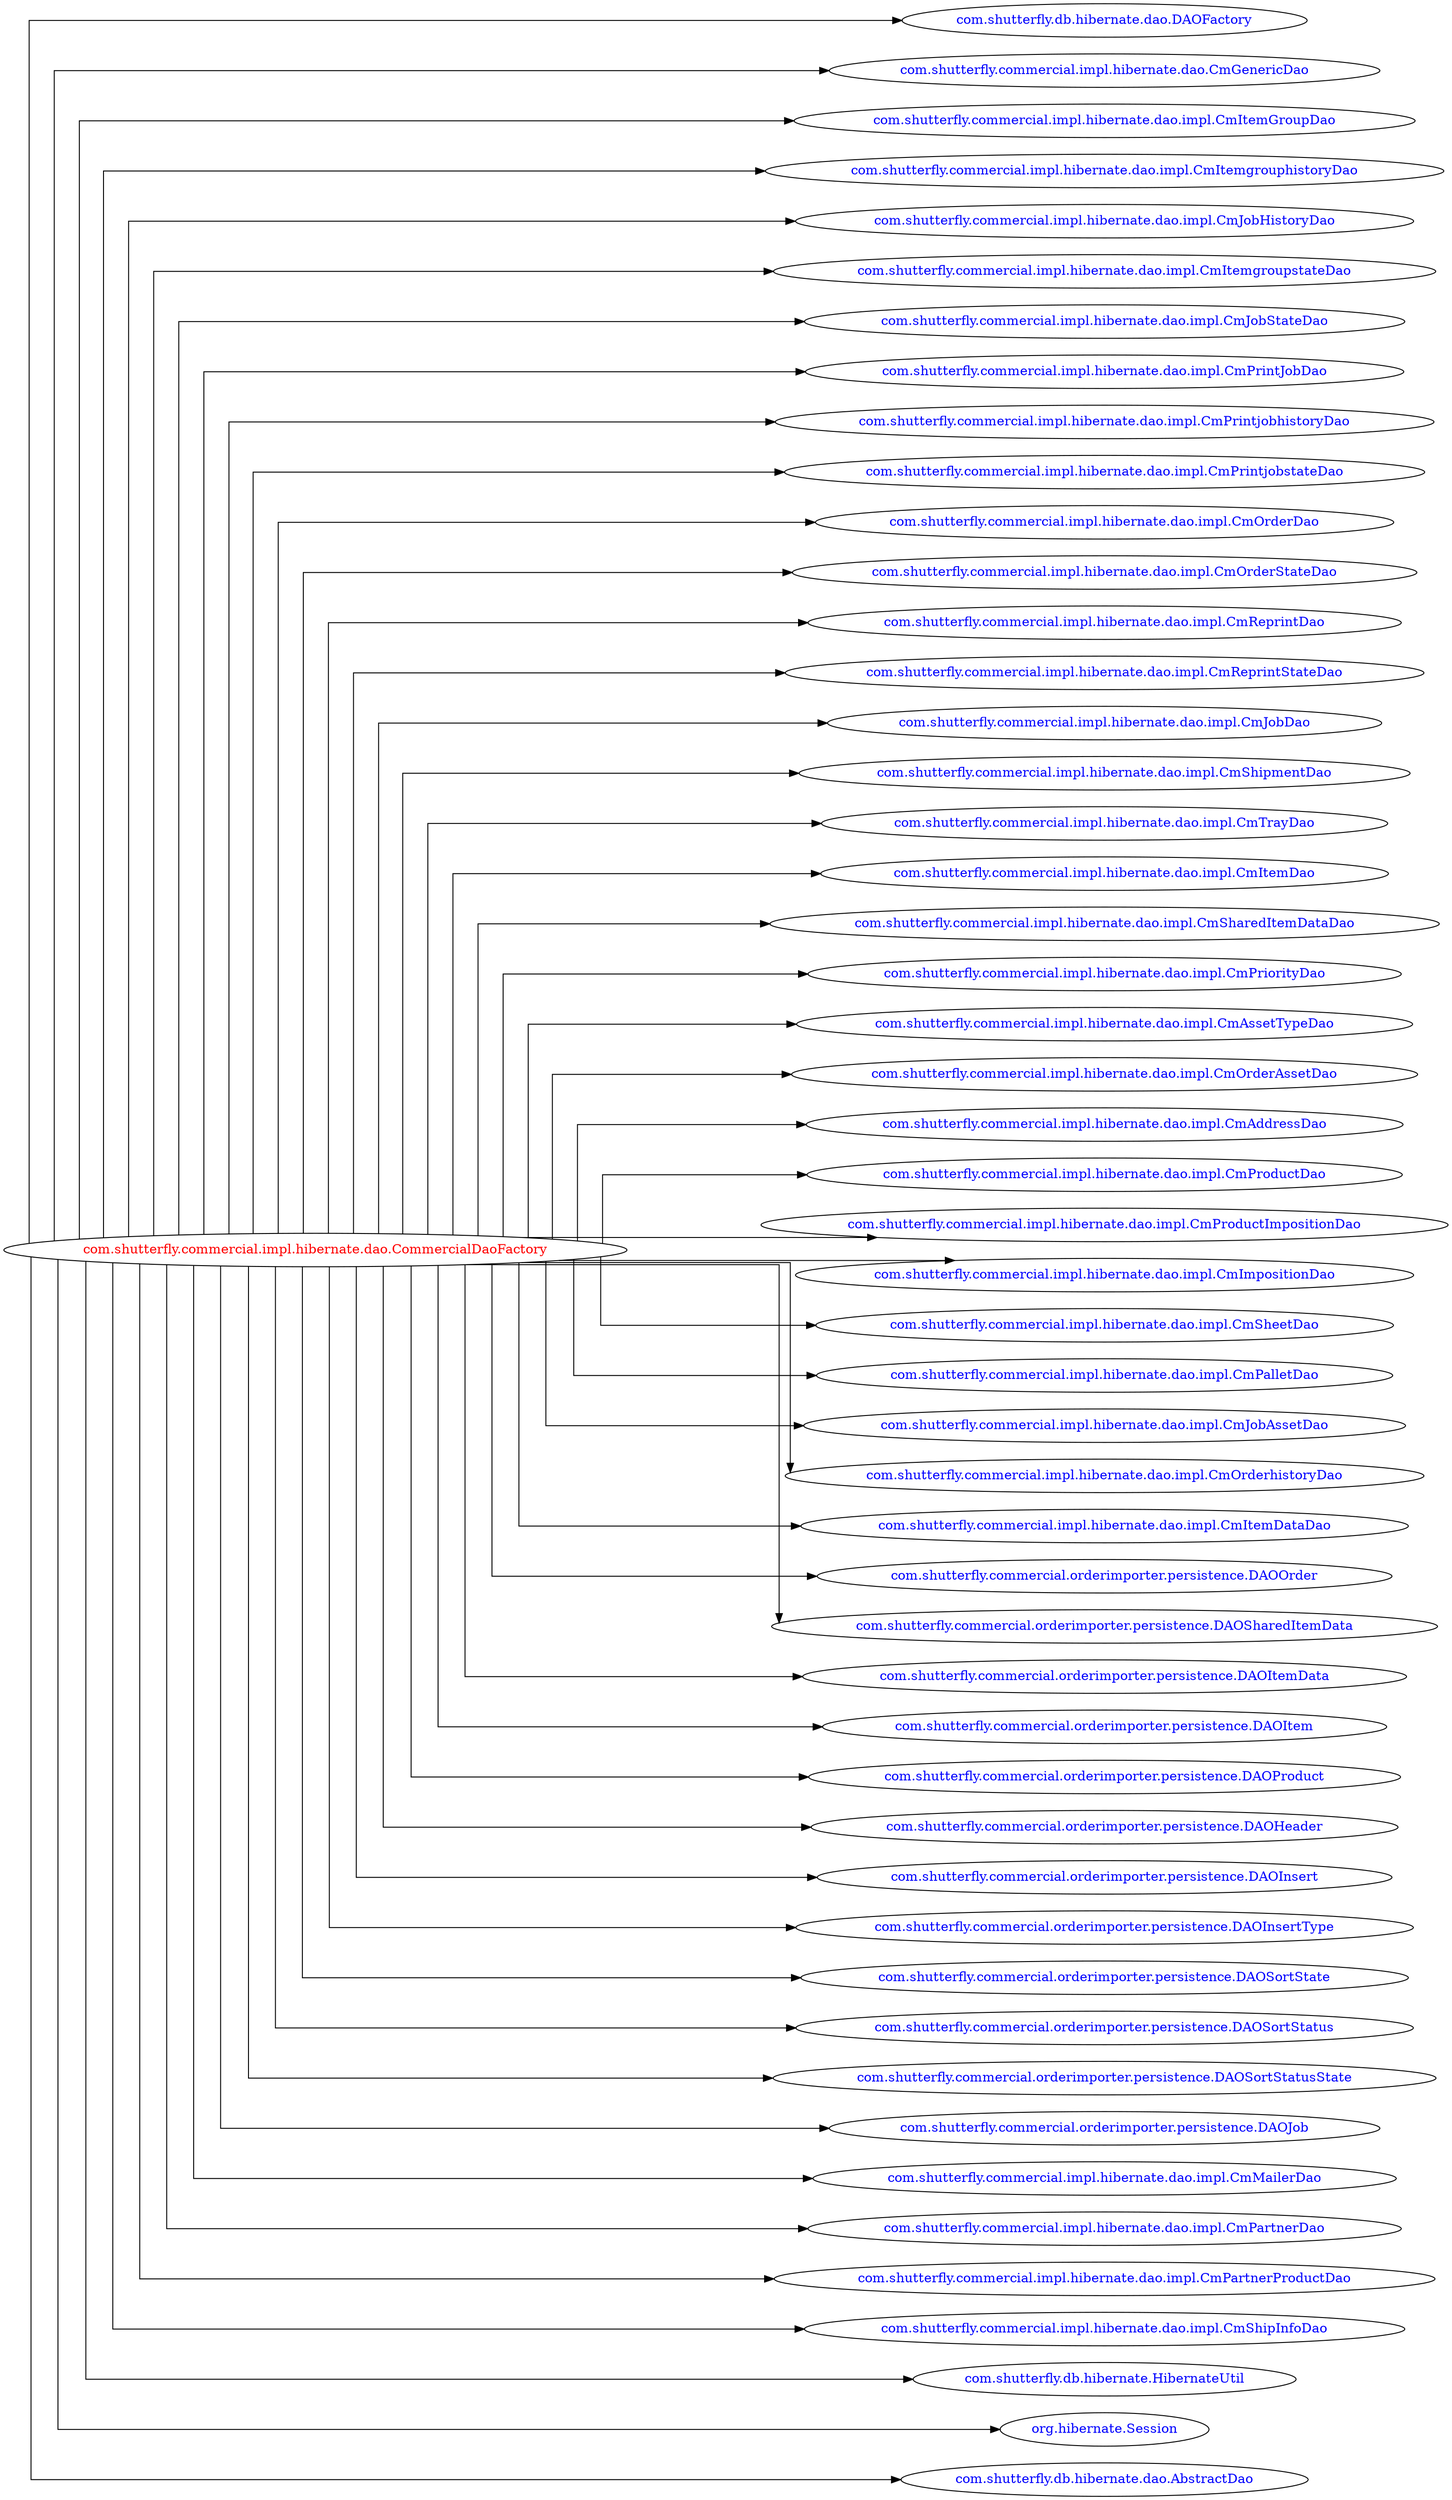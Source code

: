 digraph dependencyGraph {
 concentrate=true;
 ranksep="2.0";
 rankdir="LR"; 
 splines="ortho";
"com.shutterfly.commercial.impl.hibernate.dao.CommercialDaoFactory" [fontcolor="red"];
"com.shutterfly.db.hibernate.dao.DAOFactory" [ fontcolor="blue" ];
"com.shutterfly.commercial.impl.hibernate.dao.CommercialDaoFactory"->"com.shutterfly.db.hibernate.dao.DAOFactory";
"com.shutterfly.commercial.impl.hibernate.dao.CmGenericDao" [ fontcolor="blue" ];
"com.shutterfly.commercial.impl.hibernate.dao.CommercialDaoFactory"->"com.shutterfly.commercial.impl.hibernate.dao.CmGenericDao";
"com.shutterfly.commercial.impl.hibernate.dao.impl.CmItemGroupDao" [ fontcolor="blue" ];
"com.shutterfly.commercial.impl.hibernate.dao.CommercialDaoFactory"->"com.shutterfly.commercial.impl.hibernate.dao.impl.CmItemGroupDao";
"com.shutterfly.commercial.impl.hibernate.dao.impl.CmItemgrouphistoryDao" [ fontcolor="blue" ];
"com.shutterfly.commercial.impl.hibernate.dao.CommercialDaoFactory"->"com.shutterfly.commercial.impl.hibernate.dao.impl.CmItemgrouphistoryDao";
"com.shutterfly.commercial.impl.hibernate.dao.impl.CmJobHistoryDao" [ fontcolor="blue" ];
"com.shutterfly.commercial.impl.hibernate.dao.CommercialDaoFactory"->"com.shutterfly.commercial.impl.hibernate.dao.impl.CmJobHistoryDao";
"com.shutterfly.commercial.impl.hibernate.dao.impl.CmItemgroupstateDao" [ fontcolor="blue" ];
"com.shutterfly.commercial.impl.hibernate.dao.CommercialDaoFactory"->"com.shutterfly.commercial.impl.hibernate.dao.impl.CmItemgroupstateDao";
"com.shutterfly.commercial.impl.hibernate.dao.impl.CmJobStateDao" [ fontcolor="blue" ];
"com.shutterfly.commercial.impl.hibernate.dao.CommercialDaoFactory"->"com.shutterfly.commercial.impl.hibernate.dao.impl.CmJobStateDao";
"com.shutterfly.commercial.impl.hibernate.dao.impl.CmPrintJobDao" [ fontcolor="blue" ];
"com.shutterfly.commercial.impl.hibernate.dao.CommercialDaoFactory"->"com.shutterfly.commercial.impl.hibernate.dao.impl.CmPrintJobDao";
"com.shutterfly.commercial.impl.hibernate.dao.impl.CmPrintjobhistoryDao" [ fontcolor="blue" ];
"com.shutterfly.commercial.impl.hibernate.dao.CommercialDaoFactory"->"com.shutterfly.commercial.impl.hibernate.dao.impl.CmPrintjobhistoryDao";
"com.shutterfly.commercial.impl.hibernate.dao.impl.CmPrintjobstateDao" [ fontcolor="blue" ];
"com.shutterfly.commercial.impl.hibernate.dao.CommercialDaoFactory"->"com.shutterfly.commercial.impl.hibernate.dao.impl.CmPrintjobstateDao";
"com.shutterfly.commercial.impl.hibernate.dao.impl.CmOrderDao" [ fontcolor="blue" ];
"com.shutterfly.commercial.impl.hibernate.dao.CommercialDaoFactory"->"com.shutterfly.commercial.impl.hibernate.dao.impl.CmOrderDao";
"com.shutterfly.commercial.impl.hibernate.dao.impl.CmOrderStateDao" [ fontcolor="blue" ];
"com.shutterfly.commercial.impl.hibernate.dao.CommercialDaoFactory"->"com.shutterfly.commercial.impl.hibernate.dao.impl.CmOrderStateDao";
"com.shutterfly.commercial.impl.hibernate.dao.impl.CmReprintDao" [ fontcolor="blue" ];
"com.shutterfly.commercial.impl.hibernate.dao.CommercialDaoFactory"->"com.shutterfly.commercial.impl.hibernate.dao.impl.CmReprintDao";
"com.shutterfly.commercial.impl.hibernate.dao.impl.CmReprintStateDao" [ fontcolor="blue" ];
"com.shutterfly.commercial.impl.hibernate.dao.CommercialDaoFactory"->"com.shutterfly.commercial.impl.hibernate.dao.impl.CmReprintStateDao";
"com.shutterfly.commercial.impl.hibernate.dao.impl.CmJobDao" [ fontcolor="blue" ];
"com.shutterfly.commercial.impl.hibernate.dao.CommercialDaoFactory"->"com.shutterfly.commercial.impl.hibernate.dao.impl.CmJobDao";
"com.shutterfly.commercial.impl.hibernate.dao.impl.CmShipmentDao" [ fontcolor="blue" ];
"com.shutterfly.commercial.impl.hibernate.dao.CommercialDaoFactory"->"com.shutterfly.commercial.impl.hibernate.dao.impl.CmShipmentDao";
"com.shutterfly.commercial.impl.hibernate.dao.impl.CmTrayDao" [ fontcolor="blue" ];
"com.shutterfly.commercial.impl.hibernate.dao.CommercialDaoFactory"->"com.shutterfly.commercial.impl.hibernate.dao.impl.CmTrayDao";
"com.shutterfly.commercial.impl.hibernate.dao.impl.CmItemDao" [ fontcolor="blue" ];
"com.shutterfly.commercial.impl.hibernate.dao.CommercialDaoFactory"->"com.shutterfly.commercial.impl.hibernate.dao.impl.CmItemDao";
"com.shutterfly.commercial.impl.hibernate.dao.impl.CmSharedItemDataDao" [ fontcolor="blue" ];
"com.shutterfly.commercial.impl.hibernate.dao.CommercialDaoFactory"->"com.shutterfly.commercial.impl.hibernate.dao.impl.CmSharedItemDataDao";
"com.shutterfly.commercial.impl.hibernate.dao.impl.CmPriorityDao" [ fontcolor="blue" ];
"com.shutterfly.commercial.impl.hibernate.dao.CommercialDaoFactory"->"com.shutterfly.commercial.impl.hibernate.dao.impl.CmPriorityDao";
"com.shutterfly.commercial.impl.hibernate.dao.impl.CmAssetTypeDao" [ fontcolor="blue" ];
"com.shutterfly.commercial.impl.hibernate.dao.CommercialDaoFactory"->"com.shutterfly.commercial.impl.hibernate.dao.impl.CmAssetTypeDao";
"com.shutterfly.commercial.impl.hibernate.dao.impl.CmOrderAssetDao" [ fontcolor="blue" ];
"com.shutterfly.commercial.impl.hibernate.dao.CommercialDaoFactory"->"com.shutterfly.commercial.impl.hibernate.dao.impl.CmOrderAssetDao";
"com.shutterfly.commercial.impl.hibernate.dao.impl.CmAddressDao" [ fontcolor="blue" ];
"com.shutterfly.commercial.impl.hibernate.dao.CommercialDaoFactory"->"com.shutterfly.commercial.impl.hibernate.dao.impl.CmAddressDao";
"com.shutterfly.commercial.impl.hibernate.dao.impl.CmProductDao" [ fontcolor="blue" ];
"com.shutterfly.commercial.impl.hibernate.dao.CommercialDaoFactory"->"com.shutterfly.commercial.impl.hibernate.dao.impl.CmProductDao";
"com.shutterfly.commercial.impl.hibernate.dao.impl.CmProductImpositionDao" [ fontcolor="blue" ];
"com.shutterfly.commercial.impl.hibernate.dao.CommercialDaoFactory"->"com.shutterfly.commercial.impl.hibernate.dao.impl.CmProductImpositionDao";
"com.shutterfly.commercial.impl.hibernate.dao.impl.CmImpositionDao" [ fontcolor="blue" ];
"com.shutterfly.commercial.impl.hibernate.dao.CommercialDaoFactory"->"com.shutterfly.commercial.impl.hibernate.dao.impl.CmImpositionDao";
"com.shutterfly.commercial.impl.hibernate.dao.impl.CmSheetDao" [ fontcolor="blue" ];
"com.shutterfly.commercial.impl.hibernate.dao.CommercialDaoFactory"->"com.shutterfly.commercial.impl.hibernate.dao.impl.CmSheetDao";
"com.shutterfly.commercial.impl.hibernate.dao.impl.CmPalletDao" [ fontcolor="blue" ];
"com.shutterfly.commercial.impl.hibernate.dao.CommercialDaoFactory"->"com.shutterfly.commercial.impl.hibernate.dao.impl.CmPalletDao";
"com.shutterfly.commercial.impl.hibernate.dao.impl.CmJobAssetDao" [ fontcolor="blue" ];
"com.shutterfly.commercial.impl.hibernate.dao.CommercialDaoFactory"->"com.shutterfly.commercial.impl.hibernate.dao.impl.CmJobAssetDao";
"com.shutterfly.commercial.impl.hibernate.dao.impl.CmOrderhistoryDao" [ fontcolor="blue" ];
"com.shutterfly.commercial.impl.hibernate.dao.CommercialDaoFactory"->"com.shutterfly.commercial.impl.hibernate.dao.impl.CmOrderhistoryDao";
"com.shutterfly.commercial.impl.hibernate.dao.impl.CmItemDataDao" [ fontcolor="blue" ];
"com.shutterfly.commercial.impl.hibernate.dao.CommercialDaoFactory"->"com.shutterfly.commercial.impl.hibernate.dao.impl.CmItemDataDao";
"com.shutterfly.commercial.orderimporter.persistence.DAOOrder" [ fontcolor="blue" ];
"com.shutterfly.commercial.impl.hibernate.dao.CommercialDaoFactory"->"com.shutterfly.commercial.orderimporter.persistence.DAOOrder";
"com.shutterfly.commercial.orderimporter.persistence.DAOSharedItemData" [ fontcolor="blue" ];
"com.shutterfly.commercial.impl.hibernate.dao.CommercialDaoFactory"->"com.shutterfly.commercial.orderimporter.persistence.DAOSharedItemData";
"com.shutterfly.commercial.orderimporter.persistence.DAOItemData" [ fontcolor="blue" ];
"com.shutterfly.commercial.impl.hibernate.dao.CommercialDaoFactory"->"com.shutterfly.commercial.orderimporter.persistence.DAOItemData";
"com.shutterfly.commercial.orderimporter.persistence.DAOItem" [ fontcolor="blue" ];
"com.shutterfly.commercial.impl.hibernate.dao.CommercialDaoFactory"->"com.shutterfly.commercial.orderimporter.persistence.DAOItem";
"com.shutterfly.commercial.orderimporter.persistence.DAOProduct" [ fontcolor="blue" ];
"com.shutterfly.commercial.impl.hibernate.dao.CommercialDaoFactory"->"com.shutterfly.commercial.orderimporter.persistence.DAOProduct";
"com.shutterfly.commercial.orderimporter.persistence.DAOHeader" [ fontcolor="blue" ];
"com.shutterfly.commercial.impl.hibernate.dao.CommercialDaoFactory"->"com.shutterfly.commercial.orderimporter.persistence.DAOHeader";
"com.shutterfly.commercial.orderimporter.persistence.DAOInsert" [ fontcolor="blue" ];
"com.shutterfly.commercial.impl.hibernate.dao.CommercialDaoFactory"->"com.shutterfly.commercial.orderimporter.persistence.DAOInsert";
"com.shutterfly.commercial.orderimporter.persistence.DAOInsertType" [ fontcolor="blue" ];
"com.shutterfly.commercial.impl.hibernate.dao.CommercialDaoFactory"->"com.shutterfly.commercial.orderimporter.persistence.DAOInsertType";
"com.shutterfly.commercial.orderimporter.persistence.DAOSortState" [ fontcolor="blue" ];
"com.shutterfly.commercial.impl.hibernate.dao.CommercialDaoFactory"->"com.shutterfly.commercial.orderimporter.persistence.DAOSortState";
"com.shutterfly.commercial.orderimporter.persistence.DAOSortStatus" [ fontcolor="blue" ];
"com.shutterfly.commercial.impl.hibernate.dao.CommercialDaoFactory"->"com.shutterfly.commercial.orderimporter.persistence.DAOSortStatus";
"com.shutterfly.commercial.orderimporter.persistence.DAOSortStatusState" [ fontcolor="blue" ];
"com.shutterfly.commercial.impl.hibernate.dao.CommercialDaoFactory"->"com.shutterfly.commercial.orderimporter.persistence.DAOSortStatusState";
"com.shutterfly.commercial.orderimporter.persistence.DAOJob" [ fontcolor="blue" ];
"com.shutterfly.commercial.impl.hibernate.dao.CommercialDaoFactory"->"com.shutterfly.commercial.orderimporter.persistence.DAOJob";
"com.shutterfly.commercial.impl.hibernate.dao.impl.CmMailerDao" [ fontcolor="blue" ];
"com.shutterfly.commercial.impl.hibernate.dao.CommercialDaoFactory"->"com.shutterfly.commercial.impl.hibernate.dao.impl.CmMailerDao";
"com.shutterfly.commercial.impl.hibernate.dao.impl.CmPartnerDao" [ fontcolor="blue" ];
"com.shutterfly.commercial.impl.hibernate.dao.CommercialDaoFactory"->"com.shutterfly.commercial.impl.hibernate.dao.impl.CmPartnerDao";
"com.shutterfly.commercial.impl.hibernate.dao.impl.CmPartnerProductDao" [ fontcolor="blue" ];
"com.shutterfly.commercial.impl.hibernate.dao.CommercialDaoFactory"->"com.shutterfly.commercial.impl.hibernate.dao.impl.CmPartnerProductDao";
"com.shutterfly.commercial.impl.hibernate.dao.impl.CmShipInfoDao" [ fontcolor="blue" ];
"com.shutterfly.commercial.impl.hibernate.dao.CommercialDaoFactory"->"com.shutterfly.commercial.impl.hibernate.dao.impl.CmShipInfoDao";
"com.shutterfly.db.hibernate.HibernateUtil" [ fontcolor="blue" ];
"com.shutterfly.commercial.impl.hibernate.dao.CommercialDaoFactory"->"com.shutterfly.db.hibernate.HibernateUtil";
"org.hibernate.Session" [ fontcolor="blue" ];
"com.shutterfly.commercial.impl.hibernate.dao.CommercialDaoFactory"->"org.hibernate.Session";
"com.shutterfly.db.hibernate.dao.AbstractDao" [ fontcolor="blue" ];
"com.shutterfly.commercial.impl.hibernate.dao.CommercialDaoFactory"->"com.shutterfly.db.hibernate.dao.AbstractDao";
}